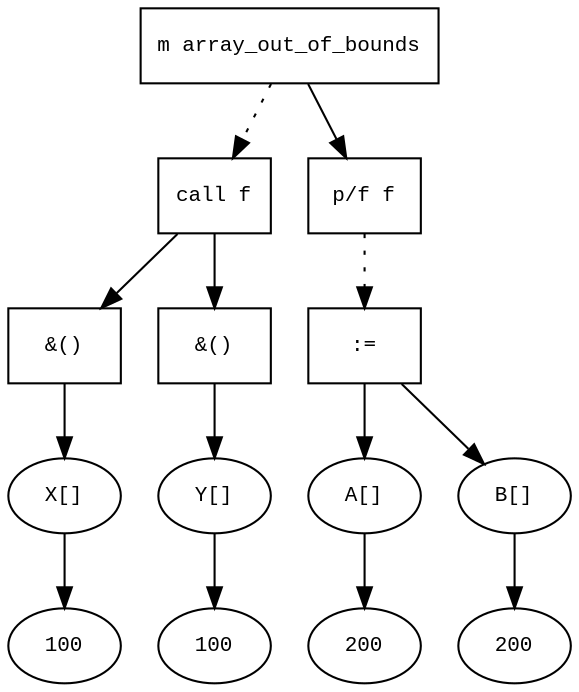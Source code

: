 digraph AST {
  graph [fontname="Times New Roman",fontsize=10];
  node  [fontname="Courier New",fontsize=10];
  edge  [fontname="Times New Roman",fontsize=10];

  node0 [label="m array_out_of_bounds",shape=box];
  node13 [label="call f",shape=box];
  node16 [label="&()",shape=box];
  node14 [label="X[]",shape=ellipse];
  node15 [label="100",shape=ellipse];
  node14-> node15;
  node16->node14;
  node13->node16;
  node19 [label="&()",shape=box];
  node17 [label="Y[]",shape=ellipse];
  node18 [label="100",shape=ellipse];
  node17-> node18;
  node19->node17;
  node13->node19;
  node0 -> node13 [style=dotted];
  node6 [label="p/f f",shape=box];
  node11 [label=":=",shape=box];
  node7 [label="A[]",shape=ellipse];
  node8 [label="200",shape=ellipse];
  node7-> node8;
  node11->node7;
  node9 [label="B[]",shape=ellipse];
  node10 [label="200",shape=ellipse];
  node9-> node10;
  node11->node9;
  node6 -> node11 [style=dotted];
  node0 -> node6;
}
